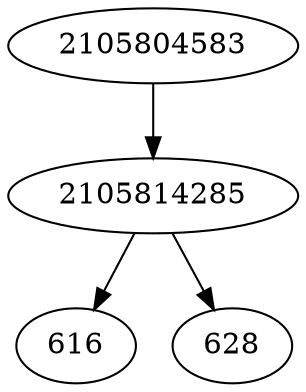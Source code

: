 strict digraph  {
616;
628;
2105814285;
2105804583;
2105814285 -> 628;
2105814285 -> 616;
2105804583 -> 2105814285;
}
